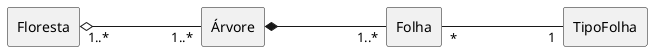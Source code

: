 @startuml mod03ima10
skinparam ClassAttributeIconSize 0
rectangle "Floresta" as fl 
rectangle "Árvore" as ar 
rectangle "Folha" as fo 
rectangle "TipoFolha" as ti 
left to right direction
fl "1..*" o--- "1..*" ar 
ar *---"1..*" fo
fo "*"---"1" ti
@enduml